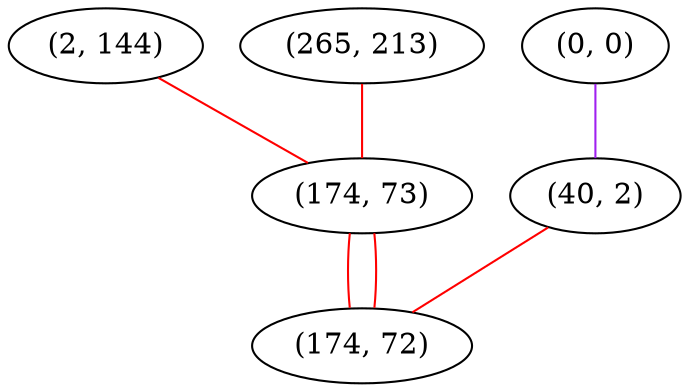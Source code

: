 graph "" {
"(2, 144)";
"(0, 0)";
"(40, 2)";
"(265, 213)";
"(174, 73)";
"(174, 72)";
"(2, 144)" -- "(174, 73)"  [color=red, key=0, weight=1];
"(0, 0)" -- "(40, 2)"  [color=purple, key=0, weight=4];
"(40, 2)" -- "(174, 72)"  [color=red, key=0, weight=1];
"(265, 213)" -- "(174, 73)"  [color=red, key=0, weight=1];
"(174, 73)" -- "(174, 72)"  [color=red, key=0, weight=1];
"(174, 73)" -- "(174, 72)"  [color=red, key=1, weight=1];
}
